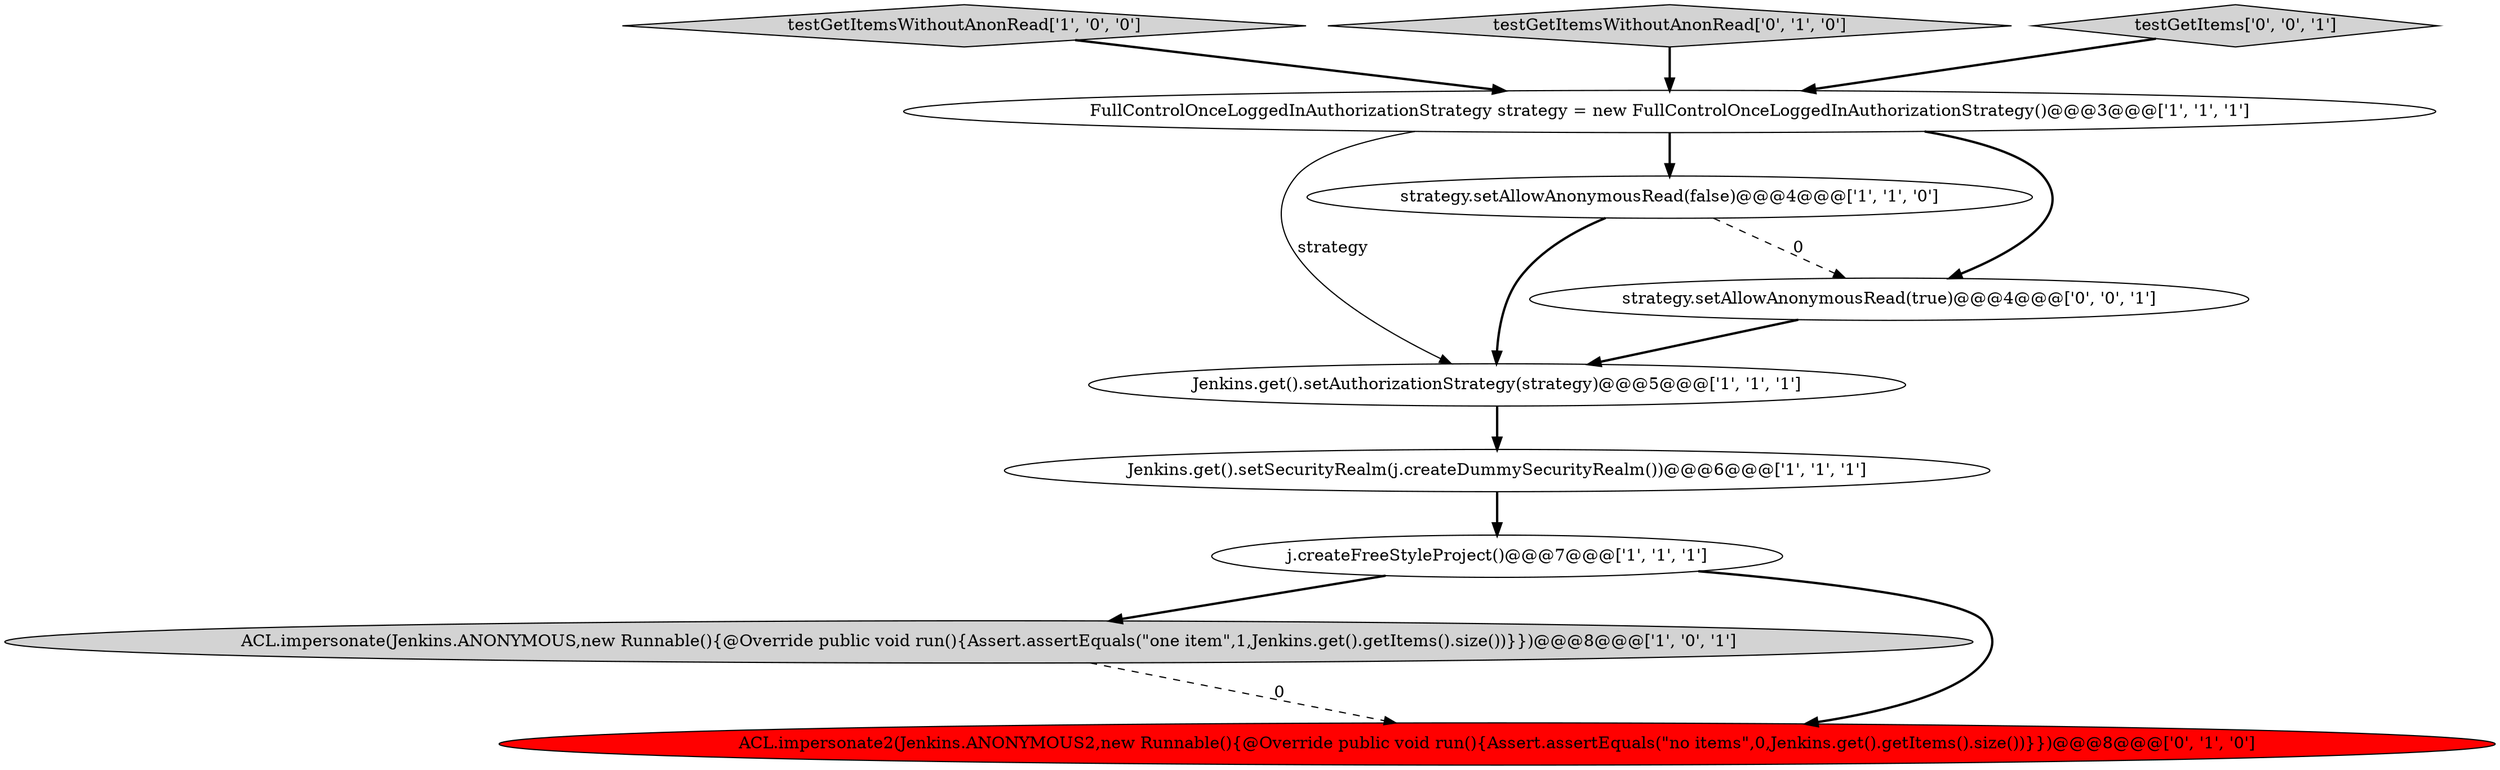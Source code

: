 digraph {
3 [style = filled, label = "ACL.impersonate(Jenkins.ANONYMOUS,new Runnable(){@Override public void run(){Assert.assertEquals(\"one item\",1,Jenkins.get().getItems().size())}})@@@8@@@['1', '0', '1']", fillcolor = lightgray, shape = ellipse image = "AAA0AAABBB1BBB"];
5 [style = filled, label = "strategy.setAllowAnonymousRead(false)@@@4@@@['1', '1', '0']", fillcolor = white, shape = ellipse image = "AAA0AAABBB1BBB"];
1 [style = filled, label = "Jenkins.get().setSecurityRealm(j.createDummySecurityRealm())@@@6@@@['1', '1', '1']", fillcolor = white, shape = ellipse image = "AAA0AAABBB1BBB"];
0 [style = filled, label = "FullControlOnceLoggedInAuthorizationStrategy strategy = new FullControlOnceLoggedInAuthorizationStrategy()@@@3@@@['1', '1', '1']", fillcolor = white, shape = ellipse image = "AAA0AAABBB1BBB"];
7 [style = filled, label = "ACL.impersonate2(Jenkins.ANONYMOUS2,new Runnable(){@Override public void run(){Assert.assertEquals(\"no items\",0,Jenkins.get().getItems().size())}})@@@8@@@['0', '1', '0']", fillcolor = red, shape = ellipse image = "AAA1AAABBB2BBB"];
2 [style = filled, label = "Jenkins.get().setAuthorizationStrategy(strategy)@@@5@@@['1', '1', '1']", fillcolor = white, shape = ellipse image = "AAA0AAABBB1BBB"];
6 [style = filled, label = "j.createFreeStyleProject()@@@7@@@['1', '1', '1']", fillcolor = white, shape = ellipse image = "AAA0AAABBB1BBB"];
4 [style = filled, label = "testGetItemsWithoutAnonRead['1', '0', '0']", fillcolor = lightgray, shape = diamond image = "AAA0AAABBB1BBB"];
8 [style = filled, label = "testGetItemsWithoutAnonRead['0', '1', '0']", fillcolor = lightgray, shape = diamond image = "AAA0AAABBB2BBB"];
9 [style = filled, label = "testGetItems['0', '0', '1']", fillcolor = lightgray, shape = diamond image = "AAA0AAABBB3BBB"];
10 [style = filled, label = "strategy.setAllowAnonymousRead(true)@@@4@@@['0', '0', '1']", fillcolor = white, shape = ellipse image = "AAA0AAABBB3BBB"];
8->0 [style = bold, label=""];
6->3 [style = bold, label=""];
5->2 [style = bold, label=""];
0->10 [style = bold, label=""];
10->2 [style = bold, label=""];
1->6 [style = bold, label=""];
0->2 [style = solid, label="strategy"];
9->0 [style = bold, label=""];
6->7 [style = bold, label=""];
5->10 [style = dashed, label="0"];
3->7 [style = dashed, label="0"];
2->1 [style = bold, label=""];
4->0 [style = bold, label=""];
0->5 [style = bold, label=""];
}
